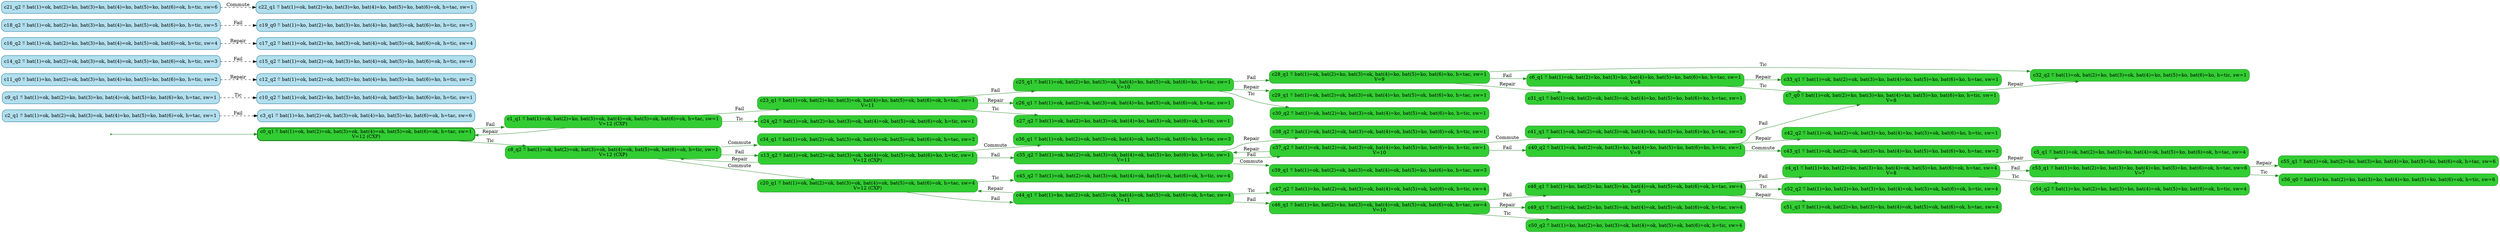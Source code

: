 digraph g {

	rankdir="LR"

	__invisible__[shape="point", color="forestgreen"]
	c0_q1[label="c0_q1 ≝ bat(1)=ok, bat(2)=ok, bat(3)=ok, bat(4)=ok, bat(5)=ok, bat(6)=ok, h=tac, sw=1\nV=12 (CXP)", shape="box", style="rounded, filled", color="forestgreen", fillcolor="limegreen", penwidth=3] // Initial
	c1_q1[label="c1_q1 ≝ bat(1)=ok, bat(2)=ko, bat(3)=ok, bat(4)=ok, bat(5)=ok, bat(6)=ok, h=tac, sw=1\nV=12 (CXP)", shape="box", style="rounded, filled", color="forestgreen", fillcolor="limegreen"]
	c23_q1[label="c23_q1 ≝ bat(1)=ok, bat(2)=ko, bat(3)=ok, bat(4)=ko, bat(5)=ok, bat(6)=ok, h=tac, sw=1\nV=11", shape="box", style="rounded, filled", color="forestgreen", fillcolor="limegreen"]
	c25_q1[label="c25_q1 ≝ bat(1)=ok, bat(2)=ko, bat(3)=ok, bat(4)=ko, bat(5)=ok, bat(6)=ko, h=tac, sw=1\nV=10", shape="box", style="rounded, filled", color="forestgreen", fillcolor="limegreen"]
	c28_q1[label="c28_q1 ≝ bat(1)=ok, bat(2)=ko, bat(3)=ok, bat(4)=ko, bat(5)=ko, bat(6)=ko, h=tac, sw=1\nV=9", shape="box", style="rounded, filled", color="forestgreen", fillcolor="limegreen"]
	c6_q1[label="c6_q1 ≝ bat(1)=ok, bat(2)=ko, bat(3)=ko, bat(4)=ko, bat(5)=ko, bat(6)=ko, h=tac, sw=1\nV=8", shape="box", style="rounded, filled", color="forestgreen", fillcolor="limegreen"]
	c7_q0[label="c7_q0 ≝ bat(1)=ok, bat(2)=ko, bat(3)=ko, bat(4)=ko, bat(5)=ko, bat(6)=ko, h=tic, sw=1\nV=8", shape="box", style="rounded, filled", color="forestgreen", fillcolor="limegreen"]
	c32_q2[label="c32_q2 ≝ bat(1)=ok, bat(2)=ko, bat(3)=ok, bat(4)=ko, bat(5)=ko, bat(6)=ko, h=tic, sw=1", shape="box", style="rounded, filled", color="forestgreen", fillcolor="limegreen"]
	c33_q1[label="c33_q1 ≝ bat(1)=ok, bat(2)=ok, bat(3)=ko, bat(4)=ko, bat(5)=ko, bat(6)=ko, h=tac, sw=1", shape="box", style="rounded, filled", color="forestgreen", fillcolor="limegreen"]
	c31_q1[label="c31_q1 ≝ bat(1)=ok, bat(2)=ok, bat(3)=ok, bat(4)=ko, bat(5)=ko, bat(6)=ko, h=tac, sw=1", shape="box", style="rounded, filled", color="forestgreen", fillcolor="limegreen"]
	c29_q1[label="c29_q1 ≝ bat(1)=ok, bat(2)=ok, bat(3)=ok, bat(4)=ko, bat(5)=ok, bat(6)=ko, h=tac, sw=1", shape="box", style="rounded, filled", color="forestgreen", fillcolor="limegreen"]
	c30_q2[label="c30_q2 ≝ bat(1)=ok, bat(2)=ko, bat(3)=ok, bat(4)=ko, bat(5)=ok, bat(6)=ko, h=tic, sw=1", shape="box", style="rounded, filled", color="forestgreen", fillcolor="limegreen"]
	c26_q1[label="c26_q1 ≝ bat(1)=ok, bat(2)=ok, bat(3)=ok, bat(4)=ko, bat(5)=ok, bat(6)=ok, h=tac, sw=1", shape="box", style="rounded, filled", color="forestgreen", fillcolor="limegreen"]
	c27_q2[label="c27_q2 ≝ bat(1)=ok, bat(2)=ko, bat(3)=ok, bat(4)=ko, bat(5)=ok, bat(6)=ok, h=tic, sw=1", shape="box", style="rounded, filled", color="forestgreen", fillcolor="limegreen"]
	c24_q2[label="c24_q2 ≝ bat(1)=ok, bat(2)=ko, bat(3)=ok, bat(4)=ok, bat(5)=ok, bat(6)=ok, h=tic, sw=1", shape="box", style="rounded, filled", color="forestgreen", fillcolor="limegreen"]
	c8_q2[label="c8_q2 ≝ bat(1)=ok, bat(2)=ok, bat(3)=ok, bat(4)=ok, bat(5)=ok, bat(6)=ok, h=tic, sw=1\nV=12 (CXP)", shape="box", style="rounded, filled", color="forestgreen", fillcolor="limegreen"]
	c13_q2[label="c13_q2 ≝ bat(1)=ok, bat(2)=ok, bat(3)=ok, bat(4)=ok, bat(5)=ok, bat(6)=ko, h=tic, sw=1\nV=12 (CXP)", shape="box", style="rounded, filled", color="forestgreen", fillcolor="limegreen"]
	c35_q2[label="c35_q2 ≝ bat(1)=ok, bat(2)=ok, bat(3)=ok, bat(4)=ok, bat(5)=ko, bat(6)=ko, h=tic, sw=1\nV=11", shape="box", style="rounded, filled", color="forestgreen", fillcolor="limegreen"]
	c37_q2[label="c37_q2 ≝ bat(1)=ok, bat(2)=ok, bat(3)=ok, bat(4)=ko, bat(5)=ko, bat(6)=ko, h=tic, sw=1\nV=10", shape="box", style="rounded, filled", color="forestgreen", fillcolor="limegreen"]
	c40_q2[label="c40_q2 ≝ bat(1)=ok, bat(2)=ok, bat(3)=ko, bat(4)=ko, bat(5)=ko, bat(6)=ko, h=tic, sw=1\nV=9", shape="box", style="rounded, filled", color="forestgreen", fillcolor="limegreen"]
	c42_q2[label="c42_q2 ≝ bat(1)=ok, bat(2)=ok, bat(3)=ko, bat(4)=ko, bat(5)=ok, bat(6)=ko, h=tic, sw=1", shape="box", style="rounded, filled", color="forestgreen", fillcolor="limegreen"]
	c43_q1[label="c43_q1 ≝ bat(1)=ok, bat(2)=ok, bat(3)=ko, bat(4)=ko, bat(5)=ko, bat(6)=ko, h=tac, sw=2", shape="box", style="rounded, filled", color="forestgreen", fillcolor="limegreen"]
	c41_q1[label="c41_q1 ≝ bat(1)=ok, bat(2)=ok, bat(3)=ok, bat(4)=ko, bat(5)=ko, bat(6)=ko, h=tac, sw=3", shape="box", style="rounded, filled", color="forestgreen", fillcolor="limegreen"]
	c38_q2[label="c38_q2 ≝ bat(1)=ok, bat(2)=ok, bat(3)=ok, bat(4)=ok, bat(5)=ko, bat(6)=ok, h=tic, sw=1", shape="box", style="rounded, filled", color="forestgreen", fillcolor="limegreen"]
	c39_q1[label="c39_q1 ≝ bat(1)=ok, bat(2)=ok, bat(3)=ok, bat(4)=ok, bat(5)=ko, bat(6)=ko, h=tac, sw=3", shape="box", style="rounded, filled", color="forestgreen", fillcolor="limegreen"]
	c36_q1[label="c36_q1 ≝ bat(1)=ok, bat(2)=ok, bat(3)=ok, bat(4)=ok, bat(5)=ok, bat(6)=ko, h=tac, sw=3", shape="box", style="rounded, filled", color="forestgreen", fillcolor="limegreen"]
	c20_q1[label="c20_q1 ≝ bat(1)=ok, bat(2)=ok, bat(3)=ok, bat(4)=ok, bat(5)=ok, bat(6)=ok, h=tac, sw=4\nV=12 (CXP)", shape="box", style="rounded, filled", color="forestgreen", fillcolor="limegreen"]
	c44_q1[label="c44_q1 ≝ bat(1)=ko, bat(2)=ok, bat(3)=ok, bat(4)=ok, bat(5)=ok, bat(6)=ok, h=tac, sw=4\nV=11", shape="box", style="rounded, filled", color="forestgreen", fillcolor="limegreen"]
	c46_q1[label="c46_q1 ≝ bat(1)=ko, bat(2)=ko, bat(3)=ok, bat(4)=ok, bat(5)=ok, bat(6)=ok, h=tac, sw=4\nV=10", shape="box", style="rounded, filled", color="forestgreen", fillcolor="limegreen"]
	c48_q1[label="c48_q1 ≝ bat(1)=ko, bat(2)=ko, bat(3)=ko, bat(4)=ok, bat(5)=ok, bat(6)=ok, h=tac, sw=4\nV=9", shape="box", style="rounded, filled", color="forestgreen", fillcolor="limegreen"]
	c4_q1[label="c4_q1 ≝ bat(1)=ko, bat(2)=ko, bat(3)=ko, bat(4)=ok, bat(5)=ko, bat(6)=ok, h=tac, sw=4\nV=8", shape="box", style="rounded, filled", color="forestgreen", fillcolor="limegreen"]
	c5_q1[label="c5_q1 ≝ bat(1)=ok, bat(2)=ko, bat(3)=ko, bat(4)=ok, bat(5)=ko, bat(6)=ok, h=tac, sw=4", shape="box", style="rounded, filled", color="forestgreen", fillcolor="limegreen"]
	c53_q1[label="c53_q1 ≝ bat(1)=ko, bat(2)=ko, bat(3)=ko, bat(4)=ko, bat(5)=ko, bat(6)=ok, h=tac, sw=6\nV=7", shape="box", style="rounded, filled", color="forestgreen", fillcolor="limegreen"]
	c55_q1[label="c55_q1 ≝ bat(1)=ok, bat(2)=ko, bat(3)=ko, bat(4)=ko, bat(5)=ko, bat(6)=ok, h=tac, sw=6", shape="box", style="rounded, filled", color="forestgreen", fillcolor="limegreen"]
	c56_q0[label="c56_q0 ≝ bat(1)=ko, bat(2)=ko, bat(3)=ko, bat(4)=ko, bat(5)=ko, bat(6)=ok, h=tic, sw=6", shape="box", style="rounded, filled", color="forestgreen", fillcolor="limegreen"]
	c54_q2[label="c54_q2 ≝ bat(1)=ko, bat(2)=ko, bat(3)=ko, bat(4)=ok, bat(5)=ko, bat(6)=ok, h=tic, sw=4", shape="box", style="rounded, filled", color="forestgreen", fillcolor="limegreen"]
	c51_q1[label="c51_q1 ≝ bat(1)=ok, bat(2)=ko, bat(3)=ko, bat(4)=ok, bat(5)=ok, bat(6)=ok, h=tac, sw=4", shape="box", style="rounded, filled", color="forestgreen", fillcolor="limegreen"]
	c52_q2[label="c52_q2 ≝ bat(1)=ko, bat(2)=ko, bat(3)=ko, bat(4)=ok, bat(5)=ok, bat(6)=ok, h=tic, sw=4", shape="box", style="rounded, filled", color="forestgreen", fillcolor="limegreen"]
	c49_q1[label="c49_q1 ≝ bat(1)=ok, bat(2)=ko, bat(3)=ok, bat(4)=ok, bat(5)=ok, bat(6)=ok, h=tac, sw=4", shape="box", style="rounded, filled", color="forestgreen", fillcolor="limegreen"]
	c50_q2[label="c50_q2 ≝ bat(1)=ko, bat(2)=ko, bat(3)=ok, bat(4)=ok, bat(5)=ok, bat(6)=ok, h=tic, sw=4", shape="box", style="rounded, filled", color="forestgreen", fillcolor="limegreen"]
	c47_q2[label="c47_q2 ≝ bat(1)=ko, bat(2)=ok, bat(3)=ok, bat(4)=ok, bat(5)=ok, bat(6)=ok, h=tic, sw=4", shape="box", style="rounded, filled", color="forestgreen", fillcolor="limegreen"]
	c45_q2[label="c45_q2 ≝ bat(1)=ok, bat(2)=ok, bat(3)=ok, bat(4)=ok, bat(5)=ok, bat(6)=ok, h=tic, sw=4", shape="box", style="rounded, filled", color="forestgreen", fillcolor="limegreen"]
	c34_q1[label="c34_q1 ≝ bat(1)=ok, bat(2)=ok, bat(3)=ok, bat(4)=ok, bat(5)=ok, bat(6)=ok, h=tac, sw=2", shape="box", style="rounded, filled", color="forestgreen", fillcolor="limegreen"]
	c2_q1[label="c2_q1 ≝ bat(1)=ok, bat(2)=ok, bat(3)=ok, bat(4)=ko, bat(5)=ko, bat(6)=ok, h=tac, sw=1", shape="box", style="rounded, filled", color="deepskyblue4", fillcolor="lightblue2"]
	c3_q1[label="c3_q1 ≝ bat(1)=ko, bat(2)=ok, bat(3)=ok, bat(4)=ko, bat(5)=ko, bat(6)=ok, h=tac, sw=6", shape="box", style="rounded, filled", color="deepskyblue4", fillcolor="lightblue2"]
	c9_q1[label="c9_q1 ≝ bat(1)=ok, bat(2)=ko, bat(3)=ko, bat(4)=ok, bat(5)=ko, bat(6)=ko, h=tac, sw=1", shape="box", style="rounded, filled", color="deepskyblue4", fillcolor="lightblue2"]
	c10_q2[label="c10_q2 ≝ bat(1)=ok, bat(2)=ko, bat(3)=ko, bat(4)=ok, bat(5)=ko, bat(6)=ko, h=tic, sw=1", shape="box", style="rounded, filled", color="deepskyblue4", fillcolor="lightblue2"]
	c11_q0[label="c11_q0 ≝ bat(1)=ko, bat(2)=ok, bat(3)=ko, bat(4)=ko, bat(5)=ko, bat(6)=ko, h=tic, sw=2", shape="box", style="rounded, filled", color="deepskyblue4", fillcolor="lightblue2"]
	c12_q2[label="c12_q2 ≝ bat(1)=ok, bat(2)=ok, bat(3)=ko, bat(4)=ko, bat(5)=ko, bat(6)=ko, h=tic, sw=2", shape="box", style="rounded, filled", color="deepskyblue4", fillcolor="lightblue2"]
	c14_q2[label="c14_q2 ≝ bat(1)=ok, bat(2)=ok, bat(3)=ok, bat(4)=ok, bat(5)=ko, bat(6)=ok, h=tic, sw=3", shape="box", style="rounded, filled", color="deepskyblue4", fillcolor="lightblue2"]
	c15_q2[label="c15_q2 ≝ bat(1)=ok, bat(2)=ok, bat(3)=ko, bat(4)=ok, bat(5)=ko, bat(6)=ok, h=tic, sw=6", shape="box", style="rounded, filled", color="deepskyblue4", fillcolor="lightblue2"]
	c16_q2[label="c16_q2 ≝ bat(1)=ok, bat(2)=ko, bat(3)=ko, bat(4)=ok, bat(5)=ok, bat(6)=ok, h=tic, sw=4", shape="box", style="rounded, filled", color="deepskyblue4", fillcolor="lightblue2"]
	c17_q2[label="c17_q2 ≝ bat(1)=ok, bat(2)=ko, bat(3)=ok, bat(4)=ok, bat(5)=ok, bat(6)=ok, h=tic, sw=4", shape="box", style="rounded, filled", color="deepskyblue4", fillcolor="lightblue2"]
	c18_q2[label="c18_q2 ≝ bat(1)=ok, bat(2)=ko, bat(3)=ko, bat(4)=ko, bat(5)=ok, bat(6)=ko, h=tic, sw=5", shape="box", style="rounded, filled", color="deepskyblue4", fillcolor="lightblue2"]
	c19_q0[label="c19_q0 ≝ bat(1)=ko, bat(2)=ko, bat(3)=ko, bat(4)=ko, bat(5)=ok, bat(6)=ko, h=tic, sw=5", shape="box", style="rounded, filled", color="deepskyblue4", fillcolor="lightblue2"]
	c21_q2[label="c21_q2 ≝ bat(1)=ok, bat(2)=ko, bat(3)=ko, bat(4)=ko, bat(5)=ko, bat(6)=ok, h=tic, sw=6", shape="box", style="rounded, filled", color="deepskyblue4", fillcolor="lightblue2"]
	c22_q1[label="c22_q1 ≝ bat(1)=ok, bat(2)=ko, bat(3)=ko, bat(4)=ko, bat(5)=ko, bat(6)=ok, h=tac, sw=1", shape="box", style="rounded, filled", color="deepskyblue4", fillcolor="lightblue2"]

	__invisible__ -> c0_q1[color="forestgreen"]
	c0_q1 -> c1_q1[label="Fail", color="forestgreen"]
	c1_q1 -> c0_q1[label="Repair", color="forestgreen"]
	c1_q1 -> c23_q1[label="Fail", color="forestgreen"]
	c23_q1 -> c25_q1[label="Fail", color="forestgreen"]
	c25_q1 -> c28_q1[label="Fail", color="forestgreen"]
	c28_q1 -> c6_q1[label="Fail", color="forestgreen"]
	c6_q1 -> c7_q0[label="Tic", color="forestgreen"]
	c7_q0 -> c32_q2[label="Repair", color="forestgreen"]
	c6_q1 -> c33_q1[label="Repair", color="forestgreen"]
	c28_q1 -> c31_q1[label="Repair", color="forestgreen"]
	c28_q1 -> c32_q2[label="Tic", color="forestgreen"]
	c25_q1 -> c29_q1[label="Repair", color="forestgreen"]
	c25_q1 -> c30_q2[label="Tic", color="forestgreen"]
	c23_q1 -> c26_q1[label="Repair", color="forestgreen"]
	c23_q1 -> c27_q2[label="Tic", color="forestgreen"]
	c1_q1 -> c24_q2[label="Tic", color="forestgreen"]
	c0_q1 -> c8_q2[label="Tic", color="forestgreen"]
	c8_q2 -> c13_q2[label="Fail", color="forestgreen"]
	c13_q2 -> c8_q2[label="Repair", color="forestgreen"]
	c13_q2 -> c35_q2[label="Fail", color="forestgreen"]
	c35_q2 -> c37_q2[label="Fail", color="forestgreen"]
	c37_q2 -> c40_q2[label="Fail", color="forestgreen"]
	c40_q2 -> c42_q2[label="Repair", color="forestgreen"]
	c40_q2 -> c43_q1[label="Commute", color="forestgreen"]
	c40_q2 -> c7_q0[label="Fail", color="forestgreen"]
	c37_q2 -> c35_q2[label="Repair", color="forestgreen"]
	c37_q2 -> c41_q1[label="Commute", color="forestgreen"]
	c35_q2 -> c38_q2[label="Repair", color="forestgreen"]
	c35_q2 -> c39_q1[label="Commute", color="forestgreen"]
	c13_q2 -> c36_q1[label="Commute", color="forestgreen"]
	c8_q2 -> c20_q1[label="Commute", color="forestgreen"]
	c20_q1 -> c44_q1[label="Fail", color="forestgreen"]
	c44_q1 -> c46_q1[label="Fail", color="forestgreen"]
	c46_q1 -> c48_q1[label="Fail", color="forestgreen"]
	c48_q1 -> c4_q1[label="Fail", color="forestgreen"]
	c4_q1 -> c5_q1[label="Repair", color="forestgreen"]
	c4_q1 -> c53_q1[label="Fail", color="forestgreen"]
	c53_q1 -> c55_q1[label="Repair", color="forestgreen"]
	c53_q1 -> c56_q0[label="Tic", color="forestgreen"]
	c4_q1 -> c54_q2[label="Tic", color="forestgreen"]
	c48_q1 -> c51_q1[label="Repair", color="forestgreen"]
	c48_q1 -> c52_q2[label="Tic", color="forestgreen"]
	c46_q1 -> c49_q1[label="Repair", color="forestgreen"]
	c46_q1 -> c50_q2[label="Tic", color="forestgreen"]
	c44_q1 -> c20_q1[label="Repair", color="forestgreen"]
	c44_q1 -> c47_q2[label="Tic", color="forestgreen"]
	c20_q1 -> c45_q2[label="Tic", color="forestgreen"]
	c8_q2 -> c34_q1[label="Commute", color="forestgreen"]
	c2_q1 -> c3_q1[label="Fail", color="black", style="dashed"]
	c9_q1 -> c10_q2[label="Tic", color="black", style="dashed"]
	c11_q0 -> c12_q2[label="Repair", color="black", style="dashed"]
	c14_q2 -> c15_q2[label="Fail", color="black", style="dashed"]
	c16_q2 -> c17_q2[label="Repair", color="black", style="dashed"]
	c18_q2 -> c19_q0[label="Fail", color="black", style="dashed"]
	c21_q2 -> c22_q1[label="Commute", color="black", style="dashed"]

}
